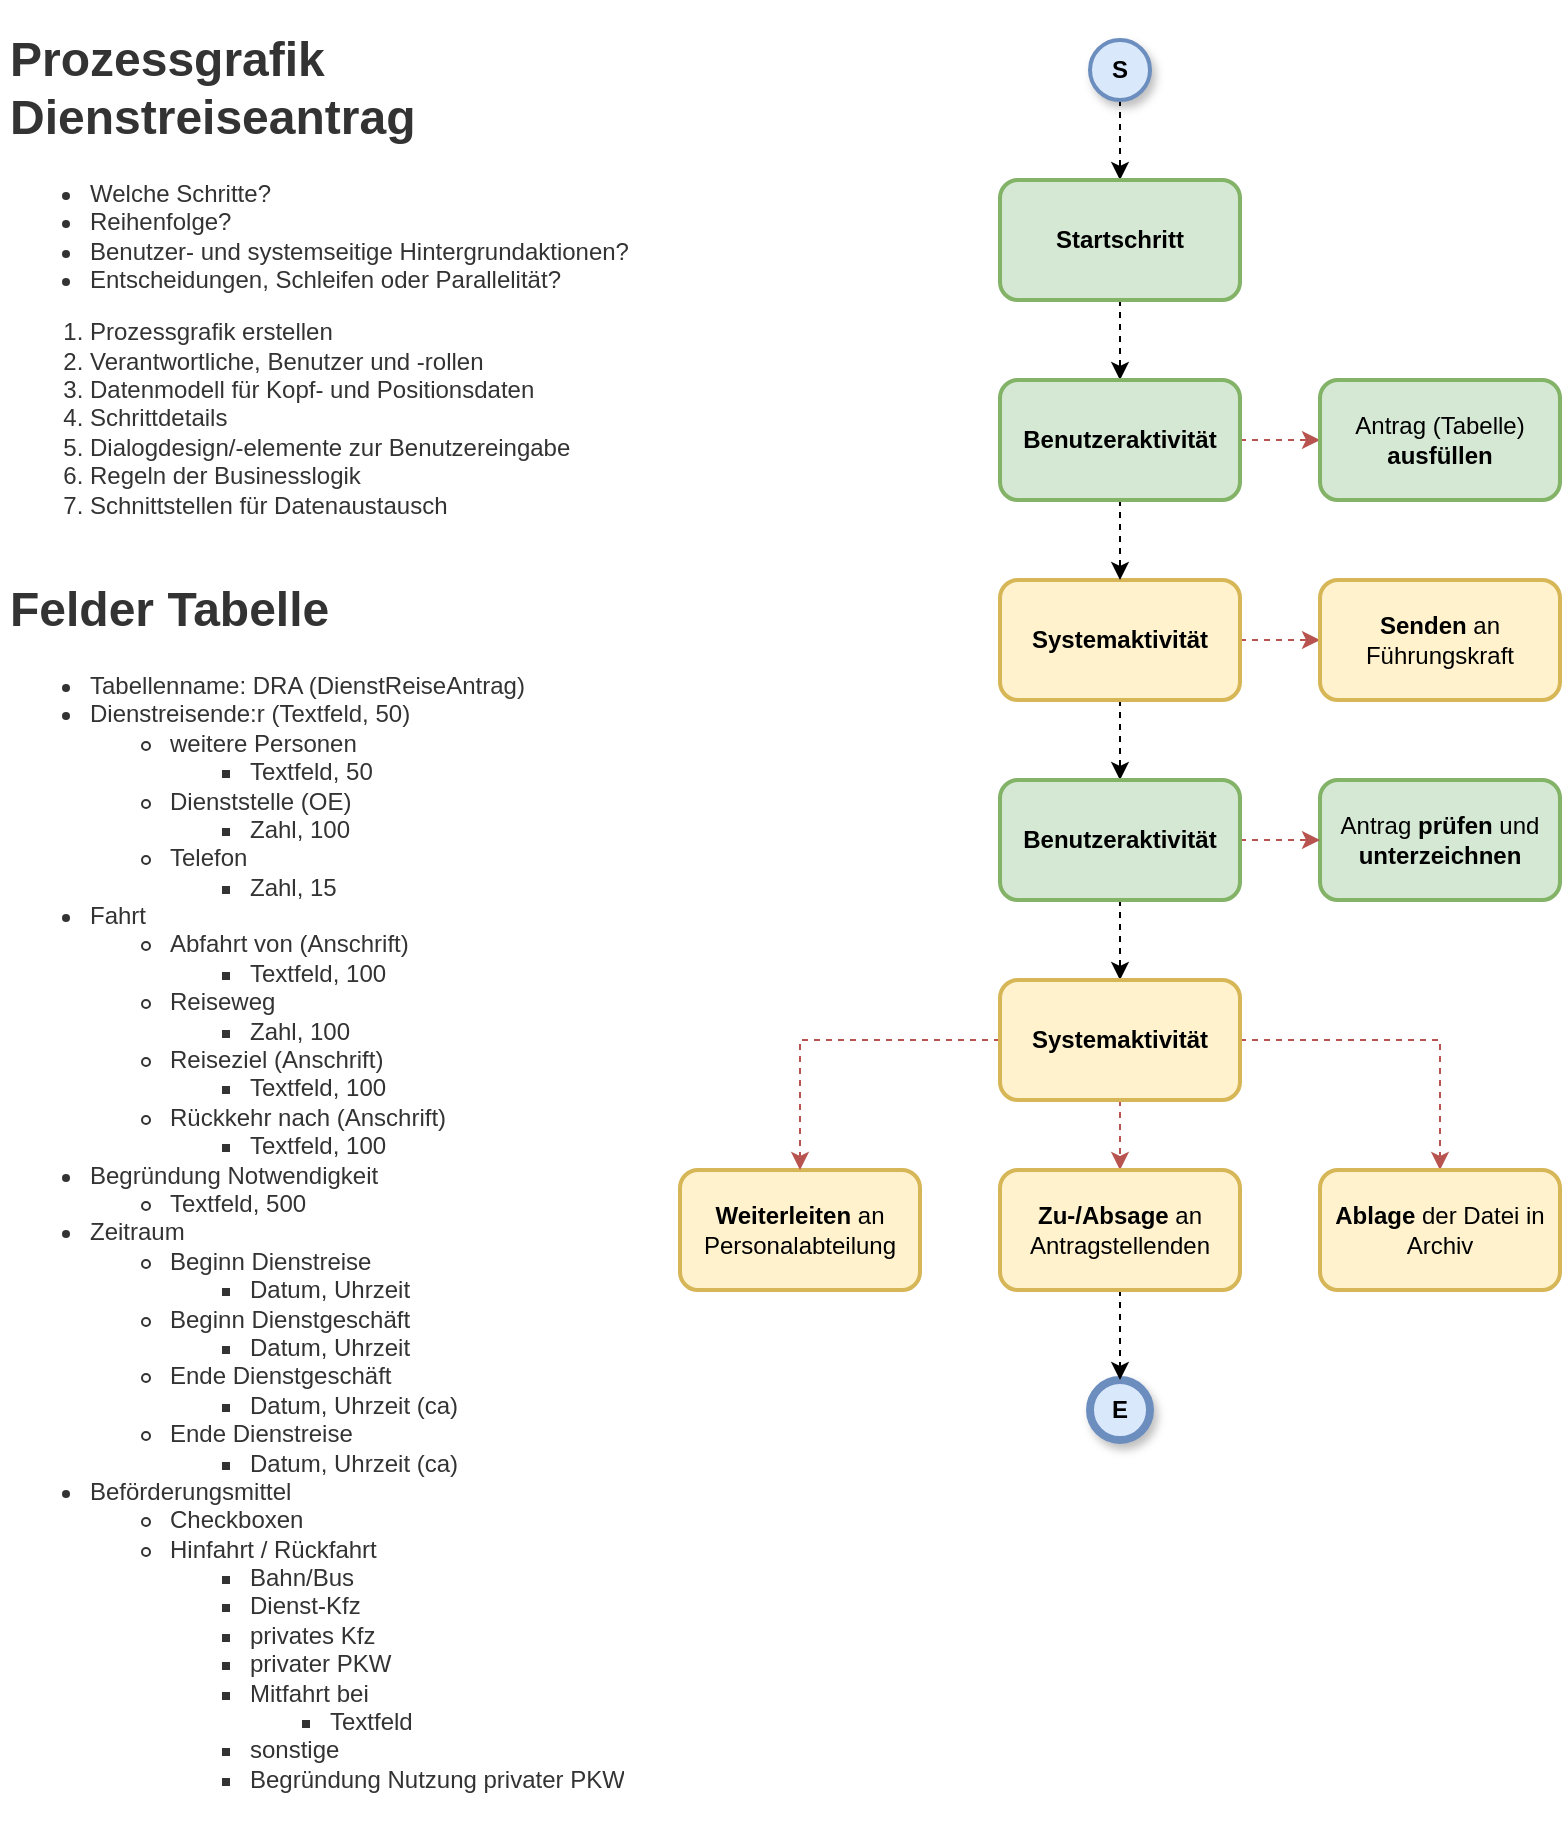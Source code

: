 <mxfile version="22.1.16" type="github">
  <diagram name="Seite-1" id="rovOoJl86YS6769YqhK_">
    <mxGraphModel dx="1444" dy="749" grid="1" gridSize="10" guides="1" tooltips="1" connect="1" arrows="1" fold="1" page="1" pageScale="1" pageWidth="827" pageHeight="1169" math="0" shadow="0">
      <root>
        <mxCell id="0" />
        <mxCell id="1" parent="0" />
        <mxCell id="62BAKvyV0nd48fTFcaxu-1" style="edgeStyle=orthogonalEdgeStyle;rounded=0;orthogonalLoop=1;jettySize=auto;html=1;exitX=0.5;exitY=1;exitDx=0;exitDy=0;entryX=0.5;entryY=0;entryDx=0;entryDy=0;dashed=1;" edge="1" parent="1" source="62BAKvyV0nd48fTFcaxu-2" target="62BAKvyV0nd48fTFcaxu-5">
          <mxGeometry relative="1" as="geometry" />
        </mxCell>
        <mxCell id="62BAKvyV0nd48fTFcaxu-2" value="&lt;b&gt;S&lt;/b&gt;" style="ellipse;whiteSpace=wrap;html=1;aspect=fixed;fillColor=#dae8fc;strokeColor=#6c8ebf;strokeWidth=2;shadow=1;" vertex="1" parent="1">
          <mxGeometry x="555" y="20" width="30" height="30" as="geometry" />
        </mxCell>
        <mxCell id="62BAKvyV0nd48fTFcaxu-3" value="&lt;b&gt;E&lt;/b&gt;" style="ellipse;whiteSpace=wrap;html=1;aspect=fixed;fillColor=#dae8fc;strokeColor=#6c8ebf;strokeWidth=4;shadow=1;" vertex="1" parent="1">
          <mxGeometry x="555" y="690" width="30" height="30" as="geometry" />
        </mxCell>
        <mxCell id="62BAKvyV0nd48fTFcaxu-4" value="" style="edgeStyle=orthogonalEdgeStyle;rounded=0;orthogonalLoop=1;jettySize=auto;html=1;dashed=1;" edge="1" parent="1" source="62BAKvyV0nd48fTFcaxu-5" target="62BAKvyV0nd48fTFcaxu-12">
          <mxGeometry relative="1" as="geometry" />
        </mxCell>
        <mxCell id="62BAKvyV0nd48fTFcaxu-5" value="&lt;b&gt;Startschritt&lt;/b&gt;" style="rounded=1;whiteSpace=wrap;html=1;fillColor=#d5e8d4;strokeColor=#82b366;strokeWidth=2;shadow=0;glass=0;" vertex="1" parent="1">
          <mxGeometry x="510" y="90" width="120" height="60" as="geometry" />
        </mxCell>
        <mxCell id="62BAKvyV0nd48fTFcaxu-6" value="" style="edgeStyle=orthogonalEdgeStyle;rounded=0;orthogonalLoop=1;jettySize=auto;html=1;dashed=1;fillColor=#f8cecc;strokeColor=#b85450;exitX=0.75;exitY=0;exitDx=0;exitDy=0;" edge="1" parent="1" source="62BAKvyV0nd48fTFcaxu-8" target="62BAKvyV0nd48fTFcaxu-13">
          <mxGeometry relative="1" as="geometry">
            <Array as="points">
              <mxPoint x="600" y="320" />
            </Array>
          </mxGeometry>
        </mxCell>
        <mxCell id="62BAKvyV0nd48fTFcaxu-7" value="" style="edgeStyle=orthogonalEdgeStyle;rounded=0;orthogonalLoop=1;jettySize=auto;html=1;dashed=1;" edge="1" parent="1" source="62BAKvyV0nd48fTFcaxu-8" target="62BAKvyV0nd48fTFcaxu-17">
          <mxGeometry relative="1" as="geometry" />
        </mxCell>
        <mxCell id="62BAKvyV0nd48fTFcaxu-8" value="&lt;b&gt;Systemaktivität&lt;/b&gt;" style="rounded=1;whiteSpace=wrap;html=1;fillColor=#fff2cc;strokeColor=#d6b656;strokeWidth=2;" vertex="1" parent="1">
          <mxGeometry x="510" y="290" width="120" height="60" as="geometry" />
        </mxCell>
        <mxCell id="62BAKvyV0nd48fTFcaxu-10" style="edgeStyle=orthogonalEdgeStyle;rounded=0;orthogonalLoop=1;jettySize=auto;html=1;entryX=0.5;entryY=0;entryDx=0;entryDy=0;dashed=1;" edge="1" parent="1" source="62BAKvyV0nd48fTFcaxu-12" target="62BAKvyV0nd48fTFcaxu-8">
          <mxGeometry relative="1" as="geometry" />
        </mxCell>
        <mxCell id="62BAKvyV0nd48fTFcaxu-11" value="" style="edgeStyle=orthogonalEdgeStyle;rounded=0;orthogonalLoop=1;jettySize=auto;html=1;dashed=1;fillColor=#f8cecc;strokeColor=#b85450;" edge="1" parent="1" source="62BAKvyV0nd48fTFcaxu-12" target="62BAKvyV0nd48fTFcaxu-14">
          <mxGeometry relative="1" as="geometry" />
        </mxCell>
        <mxCell id="62BAKvyV0nd48fTFcaxu-12" value="&lt;b&gt;Benutzeraktivität&lt;/b&gt;" style="rounded=1;whiteSpace=wrap;html=1;fillColor=#d5e8d4;strokeColor=#82b366;strokeWidth=2;shadow=0;glass=0;" vertex="1" parent="1">
          <mxGeometry x="510" y="190" width="120" height="60" as="geometry" />
        </mxCell>
        <mxCell id="62BAKvyV0nd48fTFcaxu-13" value="&lt;b&gt;Senden&lt;/b&gt; an Führungskraft" style="rounded=1;whiteSpace=wrap;html=1;fillColor=#fff2cc;strokeColor=#d6b656;strokeWidth=2;" vertex="1" parent="1">
          <mxGeometry x="670" y="290" width="120" height="60" as="geometry" />
        </mxCell>
        <mxCell id="62BAKvyV0nd48fTFcaxu-14" value="Antrag (Tabelle) &lt;b&gt;ausfüllen&lt;/b&gt;" style="rounded=1;whiteSpace=wrap;html=1;fillColor=#d5e8d4;strokeColor=#82b366;strokeWidth=2;" vertex="1" parent="1">
          <mxGeometry x="670" y="190" width="120" height="60" as="geometry" />
        </mxCell>
        <mxCell id="62BAKvyV0nd48fTFcaxu-15" value="Antrag &lt;b&gt;prüfen &lt;/b&gt;und &lt;b&gt;unterzeichnen&lt;/b&gt;" style="rounded=1;whiteSpace=wrap;html=1;fillColor=#d5e8d4;strokeColor=#82b366;strokeWidth=2;" vertex="1" parent="1">
          <mxGeometry x="670" y="390" width="120" height="60" as="geometry" />
        </mxCell>
        <mxCell id="62BAKvyV0nd48fTFcaxu-16" value="" style="edgeStyle=orthogonalEdgeStyle;rounded=0;orthogonalLoop=1;jettySize=auto;html=1;fillColor=#f8cecc;strokeColor=#b85450;dashed=1;" edge="1" parent="1" source="62BAKvyV0nd48fTFcaxu-17" target="62BAKvyV0nd48fTFcaxu-15">
          <mxGeometry relative="1" as="geometry" />
        </mxCell>
        <mxCell id="62BAKvyV0nd48fTFcaxu-21" value="" style="edgeStyle=orthogonalEdgeStyle;rounded=0;orthogonalLoop=1;jettySize=auto;html=1;dashed=1;" edge="1" parent="1" source="62BAKvyV0nd48fTFcaxu-17" target="62BAKvyV0nd48fTFcaxu-20">
          <mxGeometry relative="1" as="geometry" />
        </mxCell>
        <mxCell id="62BAKvyV0nd48fTFcaxu-17" value="&lt;b&gt;Benutzeraktivität&lt;/b&gt;" style="rounded=1;whiteSpace=wrap;html=1;fillColor=#d5e8d4;strokeColor=#82b366;strokeWidth=2;shadow=0;glass=0;" vertex="1" parent="1">
          <mxGeometry x="510" y="390" width="120" height="60" as="geometry" />
        </mxCell>
        <mxCell id="62BAKvyV0nd48fTFcaxu-18" value="&lt;b&gt;Weiterleiten &lt;/b&gt;an Personalabteilung" style="rounded=1;whiteSpace=wrap;html=1;fillColor=#fff2cc;strokeColor=#d6b656;strokeWidth=2;" vertex="1" parent="1">
          <mxGeometry x="350" y="585" width="120" height="60" as="geometry" />
        </mxCell>
        <mxCell id="62BAKvyV0nd48fTFcaxu-19" value="&lt;h1&gt;Prozessgrafik&lt;br&gt;Dienstreiseantrag&lt;/h1&gt;&lt;ul style=&quot;border-color: var(--border-color); color: rgb(51, 51, 51);&quot;&gt;&lt;li style=&quot;border-color: var(--border-color);&quot;&gt;Welche Schritte?&lt;/li&gt;&lt;li style=&quot;border-color: var(--border-color);&quot;&gt;Reihenfolge?&lt;/li&gt;&lt;li style=&quot;border-color: var(--border-color);&quot;&gt;Benutzer- und systemseitige Hintergrundaktionen?&lt;/li&gt;&lt;li style=&quot;border-color: var(--border-color);&quot;&gt;Entscheidungen, Schleifen oder Parallelität?&lt;/li&gt;&lt;/ul&gt;&lt;ol style=&quot;border-color: var(--border-color); color: rgb(51, 51, 51);&quot;&gt;&lt;li style=&quot;border-color: var(--border-color);&quot;&gt;Prozessgrafik erstellen&lt;/li&gt;&lt;li style=&quot;border-color: var(--border-color);&quot;&gt;Verantwortliche, Benutzer und -rollen&lt;/li&gt;&lt;li style=&quot;border-color: var(--border-color);&quot;&gt;Datenmodell für Kopf- und Positionsdaten&lt;/li&gt;&lt;li style=&quot;border-color: var(--border-color);&quot;&gt;Schrittdetails&lt;/li&gt;&lt;li style=&quot;border-color: var(--border-color);&quot;&gt;Dialogdesign/-elemente zur Benutzereingabe&lt;/li&gt;&lt;li style=&quot;border-color: var(--border-color);&quot;&gt;Regeln der Businesslogik&lt;/li&gt;&lt;li style=&quot;border-color: var(--border-color);&quot;&gt;Schnittstellen für Datenaustausch&lt;/li&gt;&lt;/ol&gt;" style="text;html=1;spacing=5;spacingTop=-20;whiteSpace=wrap;overflow=hidden;rounded=0;fillColor=#FFFFFF;fontColor=#333333;strokeColor=none;" vertex="1" parent="1">
          <mxGeometry x="10" y="10" width="330" height="260" as="geometry" />
        </mxCell>
        <mxCell id="62BAKvyV0nd48fTFcaxu-26" value="" style="edgeStyle=orthogonalEdgeStyle;rounded=0;orthogonalLoop=1;jettySize=auto;html=1;dashed=1;fillColor=#f8cecc;strokeColor=#b85450;exitX=0.75;exitY=0;exitDx=0;exitDy=0;" edge="1" parent="1" source="62BAKvyV0nd48fTFcaxu-20" target="62BAKvyV0nd48fTFcaxu-18">
          <mxGeometry relative="1" as="geometry">
            <Array as="points">
              <mxPoint x="600" y="520" />
            </Array>
          </mxGeometry>
        </mxCell>
        <mxCell id="62BAKvyV0nd48fTFcaxu-28" style="edgeStyle=orthogonalEdgeStyle;rounded=0;orthogonalLoop=1;jettySize=auto;html=1;exitX=1;exitY=0.5;exitDx=0;exitDy=0;entryX=0.5;entryY=0;entryDx=0;entryDy=0;dashed=1;fillColor=#f8cecc;strokeColor=#b85450;" edge="1" parent="1" source="62BAKvyV0nd48fTFcaxu-20" target="62BAKvyV0nd48fTFcaxu-27">
          <mxGeometry relative="1" as="geometry" />
        </mxCell>
        <mxCell id="62BAKvyV0nd48fTFcaxu-30" style="edgeStyle=orthogonalEdgeStyle;rounded=0;orthogonalLoop=1;jettySize=auto;html=1;exitX=0.5;exitY=1;exitDx=0;exitDy=0;entryX=0.5;entryY=0;entryDx=0;entryDy=0;fillColor=#f8cecc;strokeColor=#b85450;dashed=1;" edge="1" parent="1" source="62BAKvyV0nd48fTFcaxu-20" target="62BAKvyV0nd48fTFcaxu-29">
          <mxGeometry relative="1" as="geometry" />
        </mxCell>
        <mxCell id="62BAKvyV0nd48fTFcaxu-32" value="" style="edgeStyle=orthogonalEdgeStyle;rounded=0;orthogonalLoop=1;jettySize=auto;html=1;dashed=1;" edge="1" parent="1" source="62BAKvyV0nd48fTFcaxu-29" target="62BAKvyV0nd48fTFcaxu-3">
          <mxGeometry relative="1" as="geometry" />
        </mxCell>
        <mxCell id="62BAKvyV0nd48fTFcaxu-20" value="&lt;b&gt;Systemaktivität&lt;/b&gt;" style="rounded=1;whiteSpace=wrap;html=1;fillColor=#fff2cc;strokeColor=#d6b656;strokeWidth=2;" vertex="1" parent="1">
          <mxGeometry x="510" y="490" width="120" height="60" as="geometry" />
        </mxCell>
        <mxCell id="62BAKvyV0nd48fTFcaxu-27" value="&lt;b&gt;Ablage&lt;/b&gt; der Datei in Archiv" style="rounded=1;whiteSpace=wrap;html=1;fillColor=#fff2cc;strokeColor=#d6b656;strokeWidth=2;" vertex="1" parent="1">
          <mxGeometry x="670" y="585" width="120" height="60" as="geometry" />
        </mxCell>
        <mxCell id="62BAKvyV0nd48fTFcaxu-34" value="&lt;h1&gt;Felder Tabelle&lt;/h1&gt;&lt;div&gt;&lt;ul style=&quot;border-color: var(--border-color);&quot;&gt;&lt;li style=&quot;border-color: var(--border-color);&quot;&gt;Tabellenname: DRA (DienstReiseAntrag)&lt;/li&gt;&lt;li style=&quot;border-color: var(--border-color);&quot;&gt;Dienstreisende:r (Textfeld, 50)&lt;/li&gt;&lt;ul style=&quot;border-color: var(--border-color);&quot;&gt;&lt;li style=&quot;border-color: var(--border-color);&quot;&gt;weitere Personen&lt;/li&gt;&lt;ul style=&quot;border-color: var(--border-color);&quot;&gt;&lt;li style=&quot;border-color: var(--border-color);&quot;&gt;Textfeld, 50&lt;/li&gt;&lt;/ul&gt;&lt;li style=&quot;border-color: var(--border-color);&quot;&gt;Dienststelle (OE)&lt;/li&gt;&lt;ul style=&quot;border-color: var(--border-color);&quot;&gt;&lt;li style=&quot;border-color: var(--border-color);&quot;&gt;Zahl, 100&lt;/li&gt;&lt;/ul&gt;&lt;li style=&quot;border-color: var(--border-color);&quot;&gt;Telefon&lt;/li&gt;&lt;ul style=&quot;border-color: var(--border-color);&quot;&gt;&lt;li style=&quot;border-color: var(--border-color);&quot;&gt;Zahl, 15&lt;/li&gt;&lt;/ul&gt;&lt;/ul&gt;&lt;li style=&quot;border-color: var(--border-color);&quot;&gt;Fahrt&lt;/li&gt;&lt;ul style=&quot;border-color: var(--border-color);&quot;&gt;&lt;li style=&quot;border-color: var(--border-color);&quot;&gt;Abfahrt von (Anschrift)&lt;/li&gt;&lt;ul style=&quot;border-color: var(--border-color);&quot;&gt;&lt;li style=&quot;border-color: var(--border-color);&quot;&gt;Textfeld, 100&lt;/li&gt;&lt;/ul&gt;&lt;li style=&quot;border-color: var(--border-color);&quot;&gt;Reiseweg&lt;/li&gt;&lt;ul style=&quot;border-color: var(--border-color);&quot;&gt;&lt;li style=&quot;border-color: var(--border-color);&quot;&gt;Zahl, 100&lt;/li&gt;&lt;/ul&gt;&lt;li style=&quot;border-color: var(--border-color);&quot;&gt;Reiseziel (Anschrift)&lt;/li&gt;&lt;ul style=&quot;border-color: var(--border-color);&quot;&gt;&lt;li style=&quot;border-color: var(--border-color);&quot;&gt;Textfeld, 100&lt;/li&gt;&lt;/ul&gt;&lt;li style=&quot;border-color: var(--border-color);&quot;&gt;Rückkehr nach (Anschrift)&lt;/li&gt;&lt;ul style=&quot;border-color: var(--border-color);&quot;&gt;&lt;li style=&quot;border-color: var(--border-color);&quot;&gt;Textfeld, 100&lt;/li&gt;&lt;/ul&gt;&lt;/ul&gt;&lt;li style=&quot;border-color: var(--border-color);&quot;&gt;Begründung Notwendigkeit&lt;/li&gt;&lt;ul style=&quot;border-color: var(--border-color);&quot;&gt;&lt;li style=&quot;border-color: var(--border-color);&quot;&gt;Textfeld, 500&lt;/li&gt;&lt;/ul&gt;&lt;li style=&quot;border-color: var(--border-color);&quot;&gt;Zeitraum&lt;/li&gt;&lt;ul style=&quot;border-color: var(--border-color);&quot;&gt;&lt;li style=&quot;border-color: var(--border-color);&quot;&gt;Beginn Dienstreise&lt;/li&gt;&lt;ul style=&quot;border-color: var(--border-color);&quot;&gt;&lt;li style=&quot;border-color: var(--border-color);&quot;&gt;Datum, Uhrzeit&lt;/li&gt;&lt;/ul&gt;&lt;li style=&quot;border-color: var(--border-color);&quot;&gt;Beginn Dienstgeschäft&lt;/li&gt;&lt;ul style=&quot;border-color: var(--border-color);&quot;&gt;&lt;li style=&quot;border-color: var(--border-color);&quot;&gt;Datum, Uhrzeit&lt;/li&gt;&lt;/ul&gt;&lt;li style=&quot;border-color: var(--border-color);&quot;&gt;Ende Dienstgeschäft&lt;/li&gt;&lt;ul style=&quot;border-color: var(--border-color);&quot;&gt;&lt;li style=&quot;border-color: var(--border-color);&quot;&gt;Datum, Uhrzeit (ca)&lt;/li&gt;&lt;/ul&gt;&lt;li style=&quot;border-color: var(--border-color);&quot;&gt;Ende Dienstreise&lt;/li&gt;&lt;ul style=&quot;border-color: var(--border-color);&quot;&gt;&lt;li style=&quot;border-color: var(--border-color);&quot;&gt;Datum, Uhrzeit (ca)&lt;/li&gt;&lt;/ul&gt;&lt;/ul&gt;&lt;li style=&quot;border-color: var(--border-color);&quot;&gt;Beförderungsmittel&lt;/li&gt;&lt;ul style=&quot;border-color: var(--border-color);&quot;&gt;&lt;li style=&quot;border-color: var(--border-color);&quot;&gt;Checkboxen&lt;/li&gt;&lt;li style=&quot;border-color: var(--border-color);&quot;&gt;Hinfahrt / Rückfahrt&lt;/li&gt;&lt;ul style=&quot;border-color: var(--border-color);&quot;&gt;&lt;li style=&quot;border-color: var(--border-color);&quot;&gt;Bahn/Bus&lt;/li&gt;&lt;li style=&quot;border-color: var(--border-color);&quot;&gt;Dienst-Kfz&lt;/li&gt;&lt;li style=&quot;border-color: var(--border-color);&quot;&gt;privates Kfz&lt;/li&gt;&lt;li style=&quot;border-color: var(--border-color);&quot;&gt;privater PKW&lt;/li&gt;&lt;li style=&quot;border-color: var(--border-color);&quot;&gt;Mitfahrt bei&lt;/li&gt;&lt;ul style=&quot;border-color: var(--border-color);&quot;&gt;&lt;li style=&quot;border-color: var(--border-color);&quot;&gt;Textfeld&lt;/li&gt;&lt;/ul&gt;&lt;li style=&quot;border-color: var(--border-color);&quot;&gt;sonstige&lt;/li&gt;&lt;li style=&quot;border-color: var(--border-color);&quot;&gt;Begründung Nutzung privater PKW&lt;/li&gt;&lt;/ul&gt;&lt;/ul&gt;&lt;/ul&gt;&lt;/div&gt;" style="text;html=1;spacing=5;spacingTop=-20;whiteSpace=wrap;overflow=hidden;rounded=0;fillColor=#FFFFFF;fontColor=#333333;strokeColor=none;" vertex="1" parent="1">
          <mxGeometry x="10" y="285" width="330" height="625" as="geometry" />
        </mxCell>
        <mxCell id="62BAKvyV0nd48fTFcaxu-29" value="&lt;b&gt;Zu-/Absage&amp;nbsp;&lt;/b&gt;an Antragstellenden" style="rounded=1;whiteSpace=wrap;html=1;fillColor=#fff2cc;strokeColor=#d6b656;strokeWidth=2;" vertex="1" parent="1">
          <mxGeometry x="510" y="585" width="120" height="60" as="geometry" />
        </mxCell>
      </root>
    </mxGraphModel>
  </diagram>
</mxfile>
